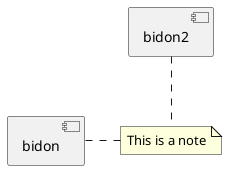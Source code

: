 {
  "sha1": "3wwagg6a0zh5gk8yoxyy3p9fw8pxuxf",
  "insertion": {
    "when": "2024-05-30T20:48:20.374Z",
    "user": "plantuml@gmail.com"
  }
}
@startuml
component bidon
component bidon2
note "This is a note" as N1
bidon . N1
bidon2 .. N1
@enduml
